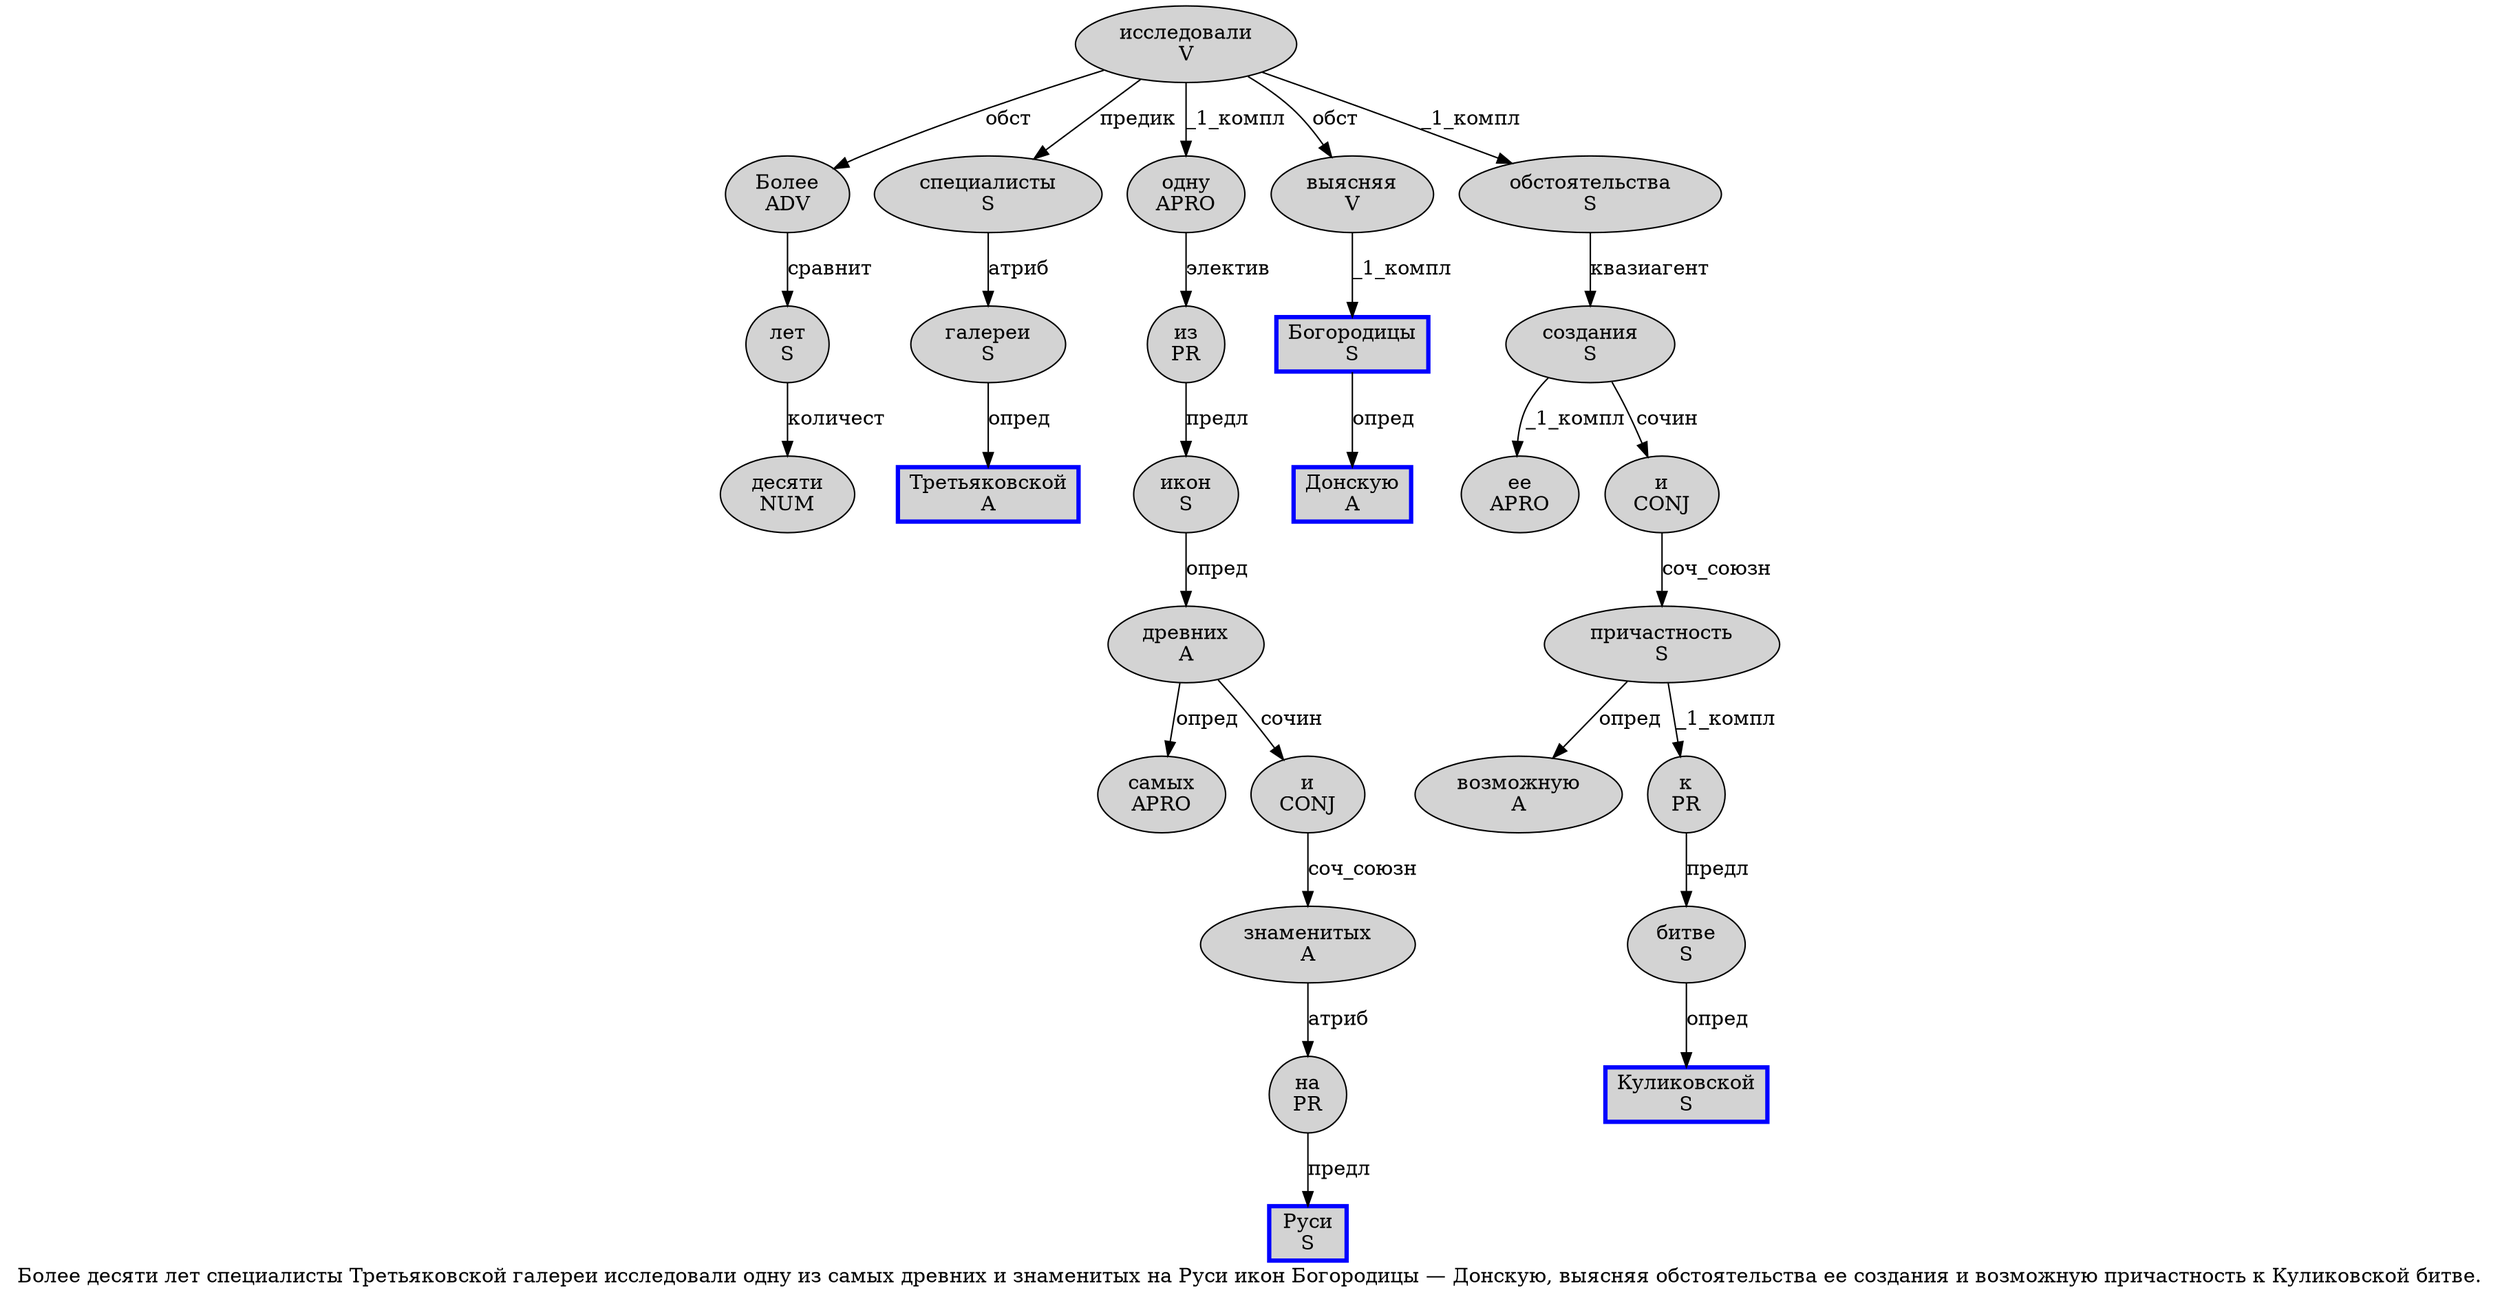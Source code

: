 digraph SENTENCE_921 {
	graph [label="Более десяти лет специалисты Третьяковской галереи исследовали одну из самых древних и знаменитых на Руси икон Богородицы — Донскую, выясняя обстоятельства ее создания и возможную причастность к Куликовской битве."]
	node [style=filled]
		0 [label="Более
ADV" color="" fillcolor=lightgray penwidth=1 shape=ellipse]
		1 [label="десяти
NUM" color="" fillcolor=lightgray penwidth=1 shape=ellipse]
		2 [label="лет
S" color="" fillcolor=lightgray penwidth=1 shape=ellipse]
		3 [label="специалисты
S" color="" fillcolor=lightgray penwidth=1 shape=ellipse]
		4 [label="Третьяковской
A" color=blue fillcolor=lightgray penwidth=3 shape=box]
		5 [label="галереи
S" color="" fillcolor=lightgray penwidth=1 shape=ellipse]
		6 [label="исследовали
V" color="" fillcolor=lightgray penwidth=1 shape=ellipse]
		7 [label="одну
APRO" color="" fillcolor=lightgray penwidth=1 shape=ellipse]
		8 [label="из
PR" color="" fillcolor=lightgray penwidth=1 shape=ellipse]
		9 [label="самых
APRO" color="" fillcolor=lightgray penwidth=1 shape=ellipse]
		10 [label="древних
A" color="" fillcolor=lightgray penwidth=1 shape=ellipse]
		11 [label="и
CONJ" color="" fillcolor=lightgray penwidth=1 shape=ellipse]
		12 [label="знаменитых
A" color="" fillcolor=lightgray penwidth=1 shape=ellipse]
		13 [label="на
PR" color="" fillcolor=lightgray penwidth=1 shape=ellipse]
		14 [label="Руси
S" color=blue fillcolor=lightgray penwidth=3 shape=box]
		15 [label="икон
S" color="" fillcolor=lightgray penwidth=1 shape=ellipse]
		16 [label="Богородицы
S" color=blue fillcolor=lightgray penwidth=3 shape=box]
		18 [label="Донскую
A" color=blue fillcolor=lightgray penwidth=3 shape=box]
		20 [label="выясняя
V" color="" fillcolor=lightgray penwidth=1 shape=ellipse]
		21 [label="обстоятельства
S" color="" fillcolor=lightgray penwidth=1 shape=ellipse]
		22 [label="ее
APRO" color="" fillcolor=lightgray penwidth=1 shape=ellipse]
		23 [label="создания
S" color="" fillcolor=lightgray penwidth=1 shape=ellipse]
		24 [label="и
CONJ" color="" fillcolor=lightgray penwidth=1 shape=ellipse]
		25 [label="возможную
A" color="" fillcolor=lightgray penwidth=1 shape=ellipse]
		26 [label="причастность
S" color="" fillcolor=lightgray penwidth=1 shape=ellipse]
		27 [label="к
PR" color="" fillcolor=lightgray penwidth=1 shape=ellipse]
		28 [label="Куликовской
S" color=blue fillcolor=lightgray penwidth=3 shape=box]
		29 [label="битве
S" color="" fillcolor=lightgray penwidth=1 shape=ellipse]
			12 -> 13 [label="атриб"]
			27 -> 29 [label="предл"]
			24 -> 26 [label="соч_союзн"]
			2 -> 1 [label="количест"]
			20 -> 16 [label="_1_компл"]
			23 -> 22 [label="_1_компл"]
			23 -> 24 [label="сочин"]
			7 -> 8 [label="электив"]
			26 -> 25 [label="опред"]
			26 -> 27 [label="_1_компл"]
			29 -> 28 [label="опред"]
			21 -> 23 [label="квазиагент"]
			10 -> 9 [label="опред"]
			10 -> 11 [label="сочин"]
			11 -> 12 [label="соч_союзн"]
			0 -> 2 [label="сравнит"]
			3 -> 5 [label="атриб"]
			15 -> 10 [label="опред"]
			5 -> 4 [label="опред"]
			8 -> 15 [label="предл"]
			16 -> 18 [label="опред"]
			6 -> 0 [label="обст"]
			6 -> 3 [label="предик"]
			6 -> 7 [label="_1_компл"]
			6 -> 20 [label="обст"]
			6 -> 21 [label="_1_компл"]
			13 -> 14 [label="предл"]
}